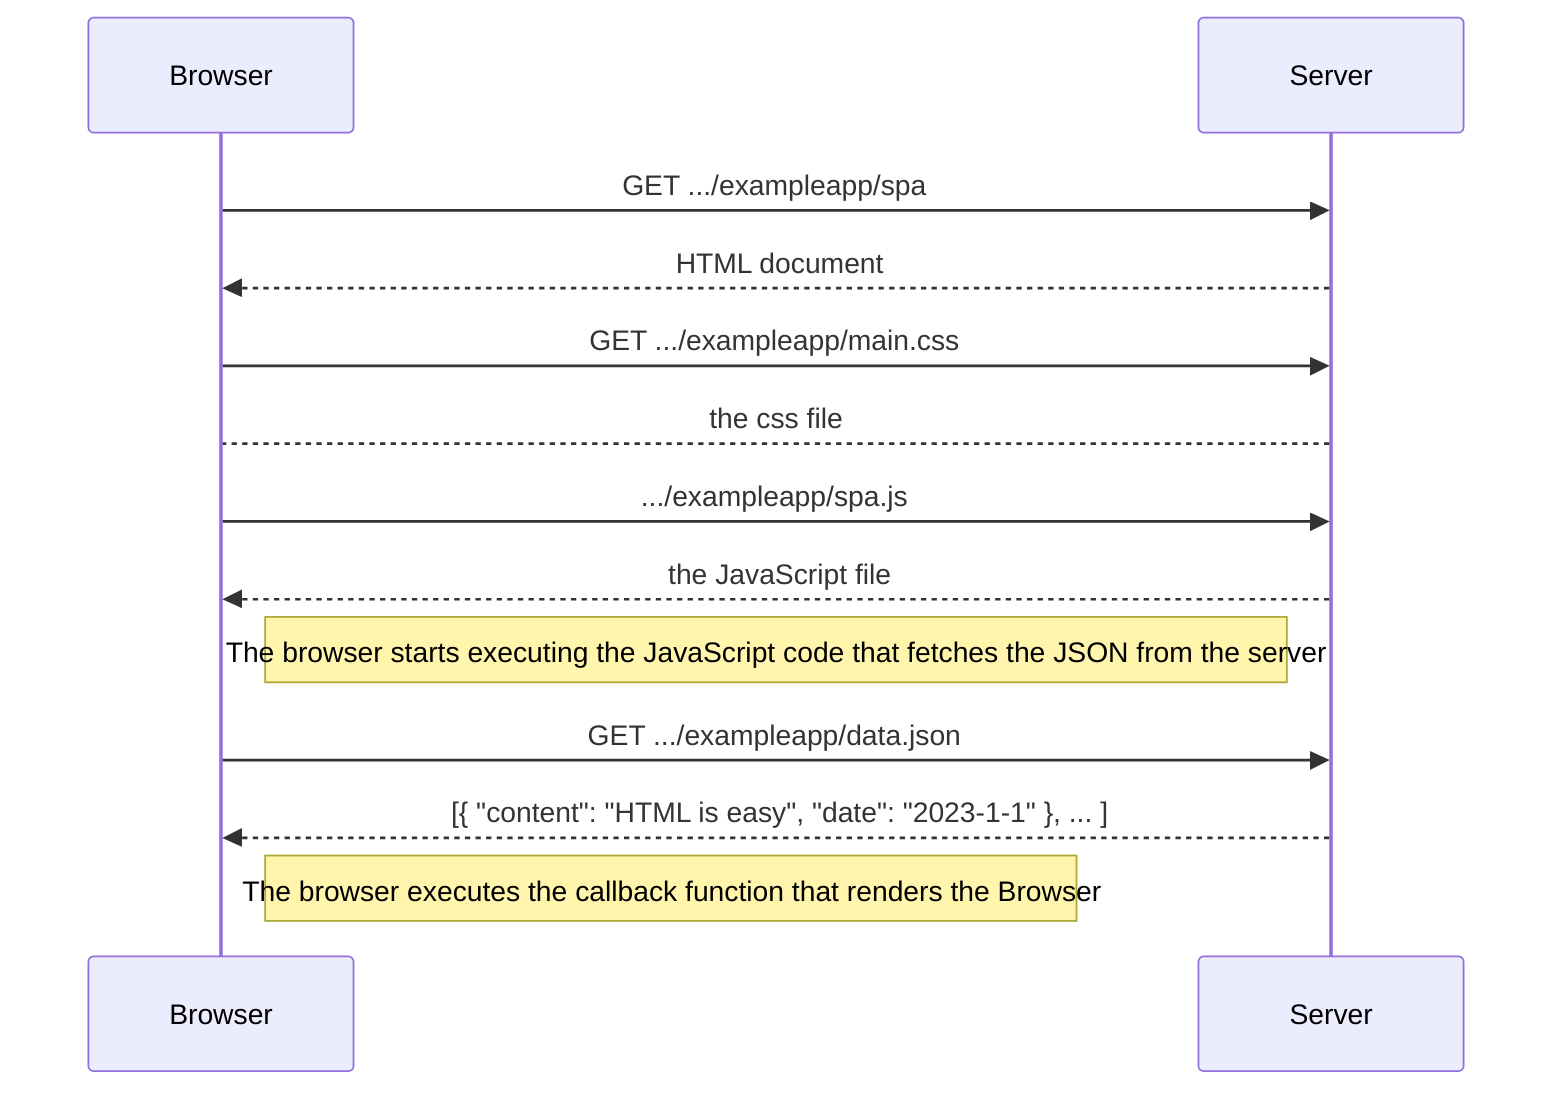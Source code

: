 sequenceDiagram
    participant Browser
    participant Server
    
 Browser ->> Server: GET .../exampleapp/spa;
    Server -->> Browser: HTML document

 Browser->>Server: GET .../exampleapp/main.css
    Server--> Browser: the css file

 Browser ->> Server: .../exampleapp/spa.js;
    Server -->> Browser: the JavaScript file
    
    Note right of Browser: The browser starts executing the JavaScript code that fetches the JSON from the server

 Browser->>Server: GET .../exampleapp/data.json
    
    Server-->> Browser: [{ "content": "HTML is easy", "date": "2023-1-1" }, ... ]
    

    Note right of Browser: The browser executes the callback function that renders the Browser